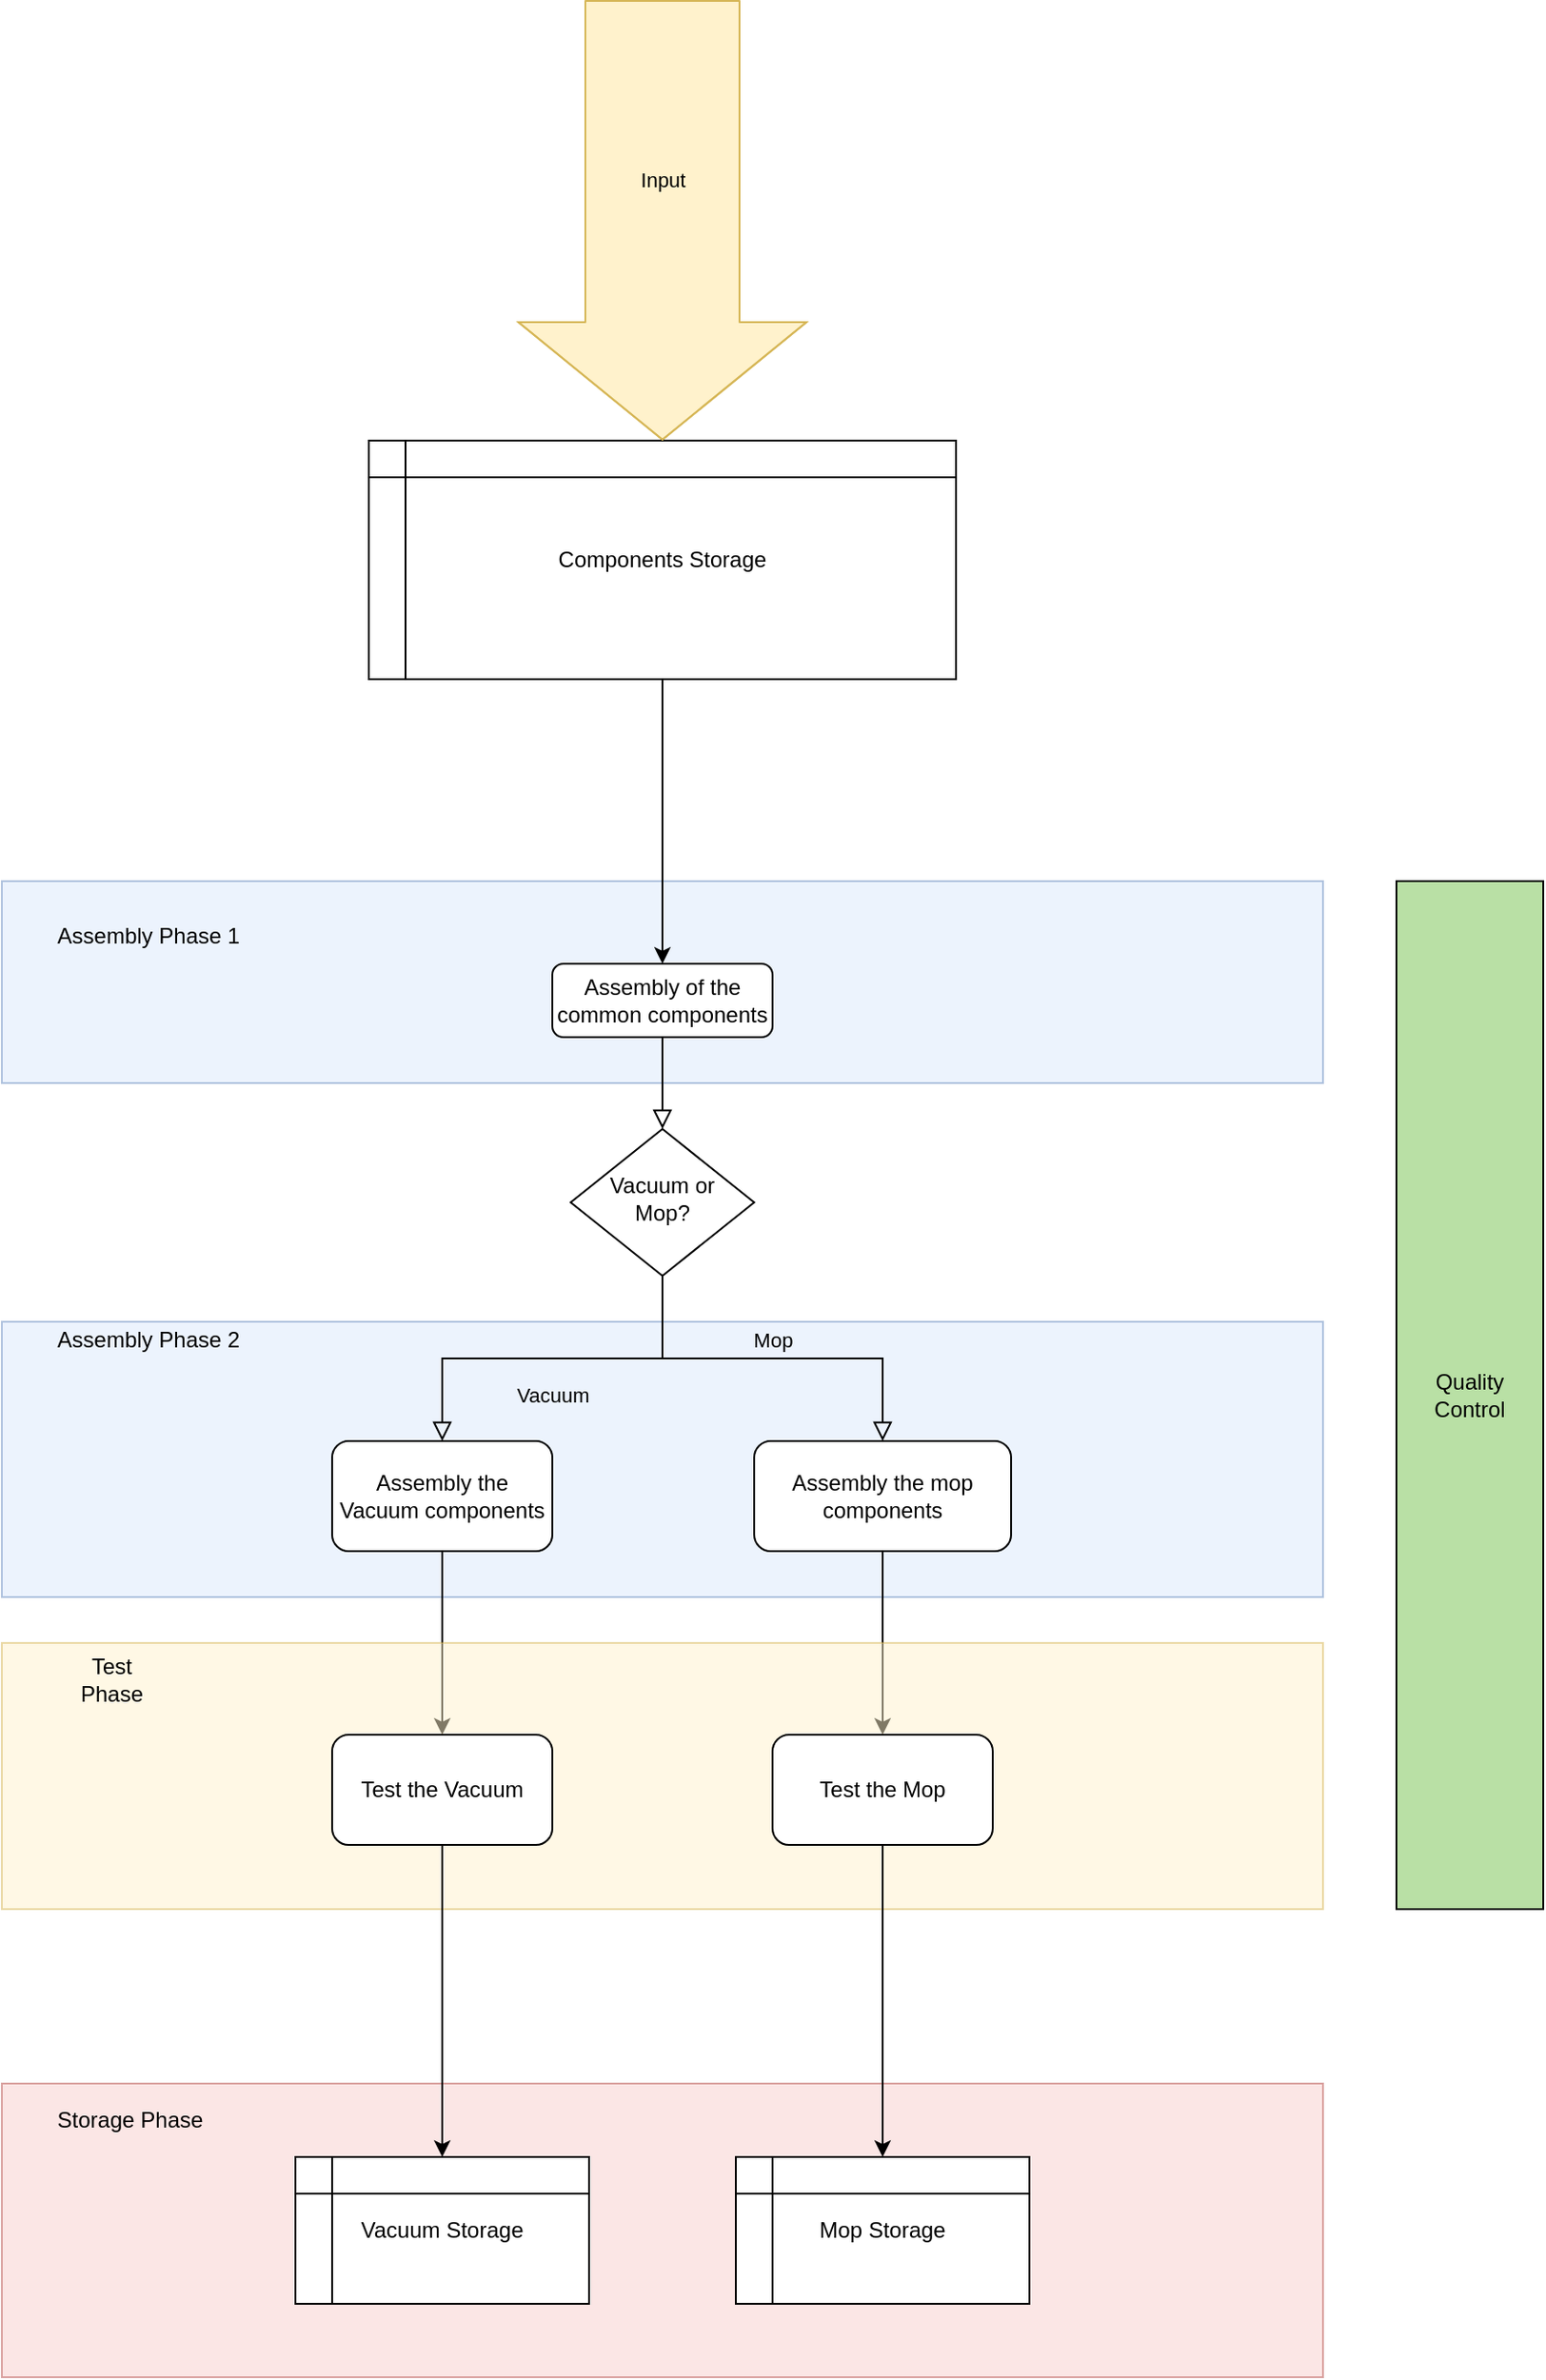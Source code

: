 <mxfile version="13.1.0" type="device"><diagram id="C5RBs43oDa-KdzZeNtuy" name="Page-1"><mxGraphModel dx="1977" dy="2522" grid="1" gridSize="10" guides="1" tooltips="1" connect="1" arrows="1" fold="1" page="1" pageScale="1" pageWidth="827" pageHeight="1169" math="0" shadow="0"><root><mxCell id="WIyWlLk6GJQsqaUBKTNV-0"/><mxCell id="WIyWlLk6GJQsqaUBKTNV-1" parent="WIyWlLk6GJQsqaUBKTNV-0"/><mxCell id="xusp8TNRK5ONV1sdNFQm-25" value="" style="group" parent="WIyWlLk6GJQsqaUBKTNV-1" vertex="1" connectable="0"><mxGeometry x="40" y="735" width="720" height="160" as="geometry"/></mxCell><mxCell id="xusp8TNRK5ONV1sdNFQm-19" value="" style="rounded=0;whiteSpace=wrap;html=1;strokeColor=#b85450;fillColor=#f8cecc;opacity=50;" parent="xusp8TNRK5ONV1sdNFQm-25" vertex="1"><mxGeometry width="720" height="160" as="geometry"/></mxCell><mxCell id="xusp8TNRK5ONV1sdNFQm-20" value="Storage Phase" style="text;html=1;strokeColor=none;fillColor=none;align=center;verticalAlign=middle;whiteSpace=wrap;rounded=0;opacity=50;" parent="xusp8TNRK5ONV1sdNFQm-25" vertex="1"><mxGeometry x="10" y="10" width="120" height="20" as="geometry"/></mxCell><mxCell id="xusp8TNRK5ONV1sdNFQm-26" value="Mop Storage" style="shape=internalStorage;whiteSpace=wrap;html=1;backgroundOutline=1;" parent="xusp8TNRK5ONV1sdNFQm-25" vertex="1"><mxGeometry x="400" y="40" width="160" height="80" as="geometry"/></mxCell><mxCell id="xusp8TNRK5ONV1sdNFQm-10" value="" style="group" parent="WIyWlLk6GJQsqaUBKTNV-1" vertex="1" connectable="0"><mxGeometry x="40" y="100" width="720" height="90" as="geometry"/></mxCell><mxCell id="xusp8TNRK5ONV1sdNFQm-6" value="" style="rounded=0;whiteSpace=wrap;html=1;strokeColor=#6c8ebf;fillColor=#dae8fc;opacity=50;" parent="xusp8TNRK5ONV1sdNFQm-10" vertex="1"><mxGeometry y="-20" width="720" height="110" as="geometry"/></mxCell><mxCell id="xusp8TNRK5ONV1sdNFQm-0" value="Assembly Phase&amp;nbsp;1" style="text;html=1;strokeColor=none;fillColor=none;align=center;verticalAlign=middle;whiteSpace=wrap;rounded=0;" parent="xusp8TNRK5ONV1sdNFQm-10" vertex="1"><mxGeometry width="160" height="20" as="geometry"/></mxCell><mxCell id="xusp8TNRK5ONV1sdNFQm-9" value="" style="group" parent="WIyWlLk6GJQsqaUBKTNV-1" vertex="1" connectable="0"><mxGeometry x="40" y="315" width="720" height="155" as="geometry"/></mxCell><mxCell id="rKGLas0YChzpseKBQAlW-0" value="" style="group" vertex="1" connectable="0" parent="xusp8TNRK5ONV1sdNFQm-9"><mxGeometry y="5" width="720" height="150" as="geometry"/></mxCell><mxCell id="xusp8TNRK5ONV1sdNFQm-7" value="" style="rounded=0;whiteSpace=wrap;html=1;strokeColor=#6c8ebf;fillColor=#dae8fc;opacity=50;" parent="rKGLas0YChzpseKBQAlW-0" vertex="1"><mxGeometry width="720" height="150" as="geometry"/></mxCell><mxCell id="xusp8TNRK5ONV1sdNFQm-5" value="Assembly Phase 2" style="text;html=1;strokeColor=none;fillColor=none;align=center;verticalAlign=middle;whiteSpace=wrap;rounded=0;" parent="rKGLas0YChzpseKBQAlW-0" vertex="1"><mxGeometry width="160" height="20" as="geometry"/></mxCell><mxCell id="WIyWlLk6GJQsqaUBKTNV-7" value="Assembly the mop components" style="rounded=1;whiteSpace=wrap;html=1;fontSize=12;glass=0;strokeWidth=1;shadow=0;" parent="xusp8TNRK5ONV1sdNFQm-9" vertex="1"><mxGeometry x="410" y="70" width="140" height="60" as="geometry"/></mxCell><mxCell id="xusp8TNRK5ONV1sdNFQm-1" value="Assembly the Vacuum components" style="rounded=1;whiteSpace=wrap;html=1;" parent="xusp8TNRK5ONV1sdNFQm-9" vertex="1"><mxGeometry x="180" y="70" width="120" height="60" as="geometry"/></mxCell><mxCell id="WIyWlLk6GJQsqaUBKTNV-2" value="" style="rounded=0;html=1;jettySize=auto;orthogonalLoop=1;fontSize=11;endArrow=block;endFill=0;endSize=8;strokeWidth=1;shadow=0;labelBackgroundColor=none;edgeStyle=orthogonalEdgeStyle;" parent="WIyWlLk6GJQsqaUBKTNV-1" source="WIyWlLk6GJQsqaUBKTNV-3" target="WIyWlLk6GJQsqaUBKTNV-6" edge="1"><mxGeometry relative="1" as="geometry"/></mxCell><mxCell id="WIyWlLk6GJQsqaUBKTNV-3" value="Assembly of the common components" style="rounded=1;whiteSpace=wrap;html=1;fontSize=12;glass=0;strokeWidth=1;shadow=0;" parent="WIyWlLk6GJQsqaUBKTNV-1" vertex="1"><mxGeometry x="340" y="125" width="120" height="40" as="geometry"/></mxCell><mxCell id="WIyWlLk6GJQsqaUBKTNV-4" value="Vacuum" style="rounded=0;html=1;jettySize=auto;orthogonalLoop=1;fontSize=11;endArrow=block;endFill=0;endSize=8;strokeWidth=1;shadow=0;labelBackgroundColor=none;edgeStyle=orthogonalEdgeStyle;entryX=0.5;entryY=0;entryDx=0;entryDy=0;" parent="WIyWlLk6GJQsqaUBKTNV-1" source="WIyWlLk6GJQsqaUBKTNV-6" target="xusp8TNRK5ONV1sdNFQm-1" edge="1"><mxGeometry y="20" relative="1" as="geometry"><mxPoint as="offset"/><mxPoint x="310" y="385" as="targetPoint"/><Array as="points"><mxPoint x="400" y="340"/><mxPoint x="280" y="340"/></Array></mxGeometry></mxCell><mxCell id="WIyWlLk6GJQsqaUBKTNV-5" value="Mop" style="edgeStyle=orthogonalEdgeStyle;rounded=0;html=1;jettySize=auto;orthogonalLoop=1;fontSize=11;endArrow=block;endFill=0;endSize=8;strokeWidth=1;shadow=0;labelBackgroundColor=none;" parent="WIyWlLk6GJQsqaUBKTNV-1" source="WIyWlLk6GJQsqaUBKTNV-6" target="WIyWlLk6GJQsqaUBKTNV-7" edge="1"><mxGeometry y="10" relative="1" as="geometry"><mxPoint as="offset"/><Array as="points"><mxPoint x="400" y="340"/><mxPoint x="520" y="340"/></Array></mxGeometry></mxCell><mxCell id="WIyWlLk6GJQsqaUBKTNV-6" value="Vacuum or Mop?" style="rhombus;whiteSpace=wrap;html=1;shadow=0;fontFamily=Helvetica;fontSize=12;align=center;strokeWidth=1;spacing=6;spacingTop=-4;" parent="WIyWlLk6GJQsqaUBKTNV-1" vertex="1"><mxGeometry x="350" y="215" width="100" height="80" as="geometry"/></mxCell><mxCell id="xusp8TNRK5ONV1sdNFQm-16" style="edgeStyle=orthogonalEdgeStyle;rounded=0;orthogonalLoop=1;jettySize=auto;html=1;" parent="WIyWlLk6GJQsqaUBKTNV-1" source="WIyWlLk6GJQsqaUBKTNV-7" target="xusp8TNRK5ONV1sdNFQm-13" edge="1"><mxGeometry relative="1" as="geometry"/></mxCell><mxCell id="xusp8TNRK5ONV1sdNFQm-15" style="edgeStyle=orthogonalEdgeStyle;rounded=0;orthogonalLoop=1;jettySize=auto;html=1;exitX=0.5;exitY=1;exitDx=0;exitDy=0;entryX=0.5;entryY=0;entryDx=0;entryDy=0;" parent="WIyWlLk6GJQsqaUBKTNV-1" source="xusp8TNRK5ONV1sdNFQm-1" target="xusp8TNRK5ONV1sdNFQm-12" edge="1"><mxGeometry relative="1" as="geometry"/></mxCell><mxCell id="xusp8TNRK5ONV1sdNFQm-8" value="" style="rounded=0;whiteSpace=wrap;html=1;strokeColor=#d6b656;fillColor=#fff2cc;opacity=50;" parent="WIyWlLk6GJQsqaUBKTNV-1" vertex="1"><mxGeometry x="40" y="495" width="720" height="145" as="geometry"/></mxCell><mxCell id="xusp8TNRK5ONV1sdNFQm-24" style="edgeStyle=orthogonalEdgeStyle;rounded=0;orthogonalLoop=1;jettySize=auto;html=1;" parent="WIyWlLk6GJQsqaUBKTNV-1" source="xusp8TNRK5ONV1sdNFQm-12" target="xusp8TNRK5ONV1sdNFQm-21" edge="1"><mxGeometry relative="1" as="geometry"/></mxCell><mxCell id="xusp8TNRK5ONV1sdNFQm-12" value="Test the Vacuum" style="rounded=1;whiteSpace=wrap;html=1;" parent="WIyWlLk6GJQsqaUBKTNV-1" vertex="1"><mxGeometry x="220" y="545" width="120" height="60" as="geometry"/></mxCell><mxCell id="xusp8TNRK5ONV1sdNFQm-27" style="edgeStyle=orthogonalEdgeStyle;rounded=0;orthogonalLoop=1;jettySize=auto;html=1;entryX=0.5;entryY=0;entryDx=0;entryDy=0;" parent="WIyWlLk6GJQsqaUBKTNV-1" source="xusp8TNRK5ONV1sdNFQm-13" target="xusp8TNRK5ONV1sdNFQm-26" edge="1"><mxGeometry relative="1" as="geometry"/></mxCell><mxCell id="xusp8TNRK5ONV1sdNFQm-13" value="Test the Mop" style="rounded=1;whiteSpace=wrap;html=1;" parent="WIyWlLk6GJQsqaUBKTNV-1" vertex="1"><mxGeometry x="460" y="545" width="120" height="60" as="geometry"/></mxCell><mxCell id="xusp8TNRK5ONV1sdNFQm-17" value="Test Phase" style="text;html=1;strokeColor=none;fillColor=none;align=center;verticalAlign=middle;whiteSpace=wrap;rounded=0;opacity=50;" parent="WIyWlLk6GJQsqaUBKTNV-1" vertex="1"><mxGeometry x="80" y="505" width="40" height="20" as="geometry"/></mxCell><mxCell id="xusp8TNRK5ONV1sdNFQm-21" value="Vacuum Storage" style="shape=internalStorage;whiteSpace=wrap;html=1;backgroundOutline=1;" parent="WIyWlLk6GJQsqaUBKTNV-1" vertex="1"><mxGeometry x="200" y="775" width="160" height="80" as="geometry"/></mxCell><mxCell id="xusp8TNRK5ONV1sdNFQm-29" style="edgeStyle=orthogonalEdgeStyle;rounded=0;orthogonalLoop=1;jettySize=auto;html=1;entryX=0.5;entryY=0;entryDx=0;entryDy=0;" parent="WIyWlLk6GJQsqaUBKTNV-1" source="xusp8TNRK5ONV1sdNFQm-28" target="WIyWlLk6GJQsqaUBKTNV-3" edge="1"><mxGeometry relative="1" as="geometry"/></mxCell><mxCell id="xusp8TNRK5ONV1sdNFQm-28" value="Components Storage" style="shape=internalStorage;whiteSpace=wrap;html=1;backgroundOutline=1;" parent="WIyWlLk6GJQsqaUBKTNV-1" vertex="1"><mxGeometry x="240" y="-160" width="320" height="130" as="geometry"/></mxCell><mxCell id="xusp8TNRK5ONV1sdNFQm-30" value="" style="shape=flexArrow;endArrow=classic;html=1;entryX=0.5;entryY=0;entryDx=0;entryDy=0;endWidth=72;endSize=21;width=84;fillColor=#fff2cc;strokeColor=#d6b656;" parent="WIyWlLk6GJQsqaUBKTNV-1" target="xusp8TNRK5ONV1sdNFQm-28" edge="1"><mxGeometry width="50" height="50" relative="1" as="geometry"><mxPoint x="400" y="-400" as="sourcePoint"/><mxPoint x="450" y="-160" as="targetPoint"/><Array as="points"><mxPoint x="400" y="-270"/></Array></mxGeometry></mxCell><mxCell id="xusp8TNRK5ONV1sdNFQm-31" value="Input" style="edgeLabel;html=1;align=center;verticalAlign=middle;resizable=0;points=[];labelBackgroundColor=none;" parent="xusp8TNRK5ONV1sdNFQm-30" vertex="1" connectable="0"><mxGeometry x="0.083" y="-32" relative="1" as="geometry"><mxPoint x="32" y="-32" as="offset"/></mxGeometry></mxCell><mxCell id="xusp8TNRK5ONV1sdNFQm-32" value="Quality Control" style="rounded=0;whiteSpace=wrap;html=1;labelBackgroundColor=none;strokeColor=#000000;fillColor=#B9E0A5;gradientColor=none;" parent="WIyWlLk6GJQsqaUBKTNV-1" vertex="1"><mxGeometry x="800" y="80" width="80" height="560" as="geometry"/></mxCell></root></mxGraphModel></diagram></mxfile>
